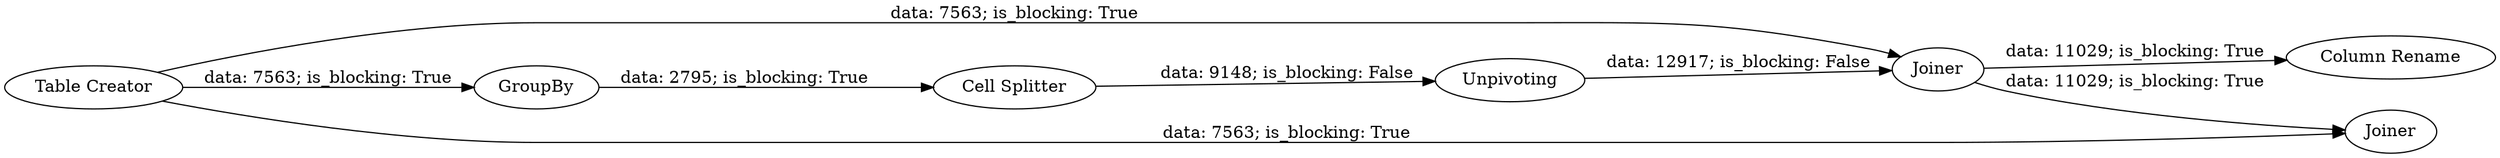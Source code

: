 digraph {
	"8901051222136961167_29" [label=Joiner]
	"8901051222136961167_33" [label=Unpivoting]
	"8901051222136961167_32" [label="Column Rename"]
	"8901051222136961167_30" [label=GroupBy]
	"8901051222136961167_34" [label="Table Creator"]
	"8901051222136961167_28" [label="Cell Splitter"]
	"8901051222136961167_31" [label=Joiner]
	"8901051222136961167_28" -> "8901051222136961167_33" [label="data: 9148; is_blocking: False"]
	"8901051222136961167_34" -> "8901051222136961167_30" [label="data: 7563; is_blocking: True"]
	"8901051222136961167_30" -> "8901051222136961167_28" [label="data: 2795; is_blocking: True"]
	"8901051222136961167_34" -> "8901051222136961167_29" [label="data: 7563; is_blocking: True"]
	"8901051222136961167_29" -> "8901051222136961167_31" [label="data: 11029; is_blocking: True"]
	"8901051222136961167_29" -> "8901051222136961167_32" [label="data: 11029; is_blocking: True"]
	"8901051222136961167_33" -> "8901051222136961167_29" [label="data: 12917; is_blocking: False"]
	"8901051222136961167_34" -> "8901051222136961167_31" [label="data: 7563; is_blocking: True"]
	rankdir=LR
}
